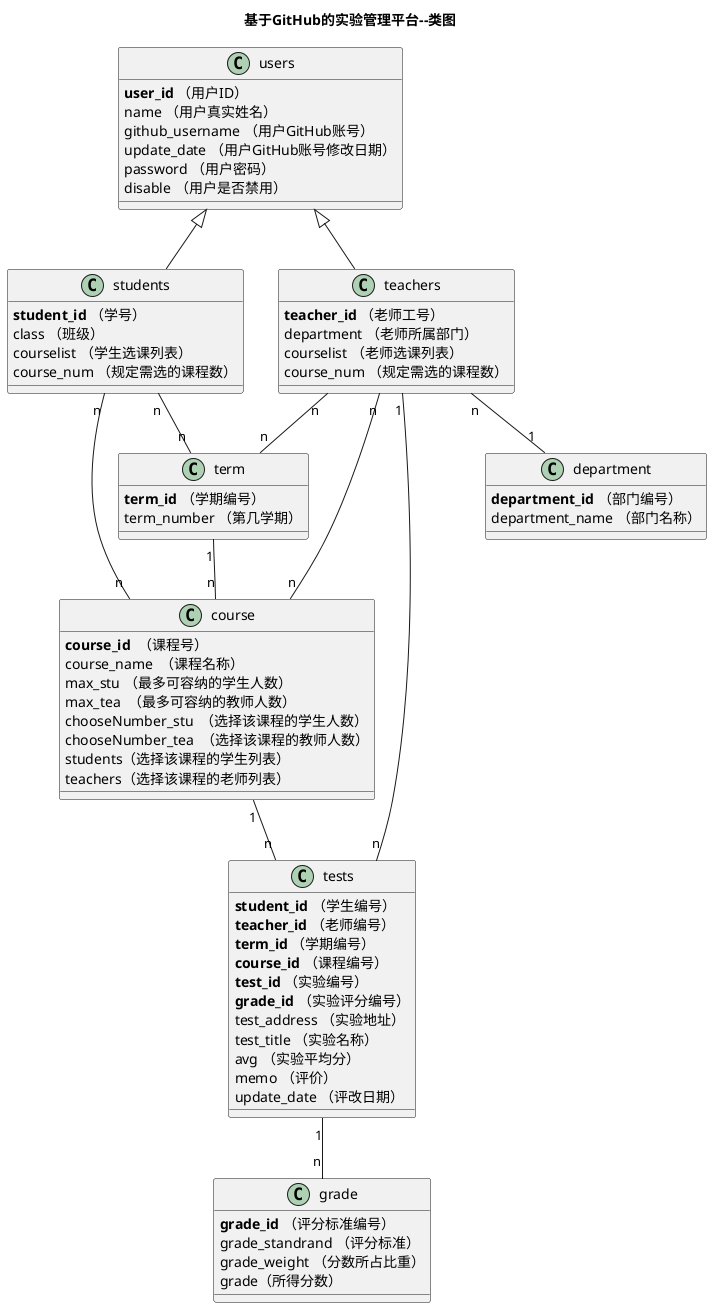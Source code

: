 @startuml
title 基于GitHub的实验管理平台--类图
class users {
    <b>user_id</b> （用户ID）
    name （用户真实姓名）
    github_username （用户GitHub账号）
    update_date （用户GitHub账号修改日期）
    password （用户密码）
    disable （用户是否禁用）
}
class teachers{
    <b>teacher_id</b> （老师工号）
    department （老师所属部门）
    courselist （老师选课列表）
    course_num （规定需选的课程数）
}
class students{
    <b>student_id</b> （学号）
    class （班级）
    courselist （学生选课列表）
    course_num （规定需选的课程数）
}
users <|- students
users <|-- teachers
class course{
    <b>course_id</b>  （课程号）
    course_name  （课程名称）
    max_stu （最多可容纳的学生人数）
    max_tea  （最多可容纳的教师人数）
    chooseNumber_stu  （选择该课程的学生人数）
    chooseNumber_tea  （选择该课程的教师人数）
    students（选择该课程的学生列表）
    teachers（选择该课程的老师列表）
}
class grade {
    <b>grade_id</b> （评分标准编号）
    grade_standrand （评分标准）
    grade_weight （分数所占比重）
    grade（所得分数）
}
class tests {
    <b>student_id</b> （学生编号）
    <b>teacher_id</b> （老师编号）
    <b>term_id</b> （学期编号）
    <b>course_id</b> （课程编号）
    <b>test_id</b> （实验编号）
    <b>grade_id</b> （实验评分编号）
    test_address （实验地址）
    test_title （实验名称）
    avg （实验平均分）
    memo （评价）
    update_date （评改日期）
}
class term{
    <b>term_id</b> （学期编号）
    term_number （第几学期）
}
class department{
    <b>department_id</b> （部门编号）
    department_name （部门名称）
}
students "n" -- "n"  course
tests "1" -- "n"  grade
course "1" -- "n"  tests
teachers "n" -- "n"  course
term "1" -- "n"  course
students "n" -- "n"  term
teachers "n" -- "n"  term
teachers "n" -- "1"  department
teachers "1" -- "n"  tests

@enduml
